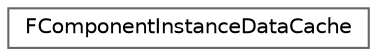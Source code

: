digraph "Graphical Class Hierarchy"
{
 // INTERACTIVE_SVG=YES
 // LATEX_PDF_SIZE
  bgcolor="transparent";
  edge [fontname=Helvetica,fontsize=10,labelfontname=Helvetica,labelfontsize=10];
  node [fontname=Helvetica,fontsize=10,shape=box,height=0.2,width=0.4];
  rankdir="LR";
  Node0 [id="Node000000",label="FComponentInstanceDataCache",height=0.2,width=0.4,color="grey40", fillcolor="white", style="filled",URL="$de/d5d/classFComponentInstanceDataCache.html",tooltip="Base class for component instance cached data of a particular type."];
}
